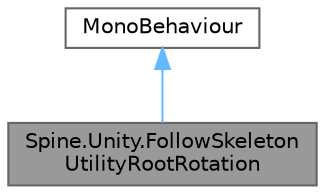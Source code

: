 digraph "Spine.Unity.FollowSkeletonUtilityRootRotation"
{
 // LATEX_PDF_SIZE
  bgcolor="transparent";
  edge [fontname=Helvetica,fontsize=10,labelfontname=Helvetica,labelfontsize=10];
  node [fontname=Helvetica,fontsize=10,shape=box,height=0.2,width=0.4];
  Node1 [id="Node000001",label="Spine.Unity.FollowSkeleton\lUtilityRootRotation",height=0.2,width=0.4,color="gray40", fillcolor="grey60", style="filled", fontcolor="black",tooltip="Utility component to support flipping of hinge chains (chains of HingeJoint objects) along with the p..."];
  Node2 -> Node1 [id="edge1_Node000001_Node000002",dir="back",color="steelblue1",style="solid",tooltip=" "];
  Node2 [id="Node000002",label="MonoBehaviour",height=0.2,width=0.4,color="gray40", fillcolor="white", style="filled",tooltip=" "];
}
